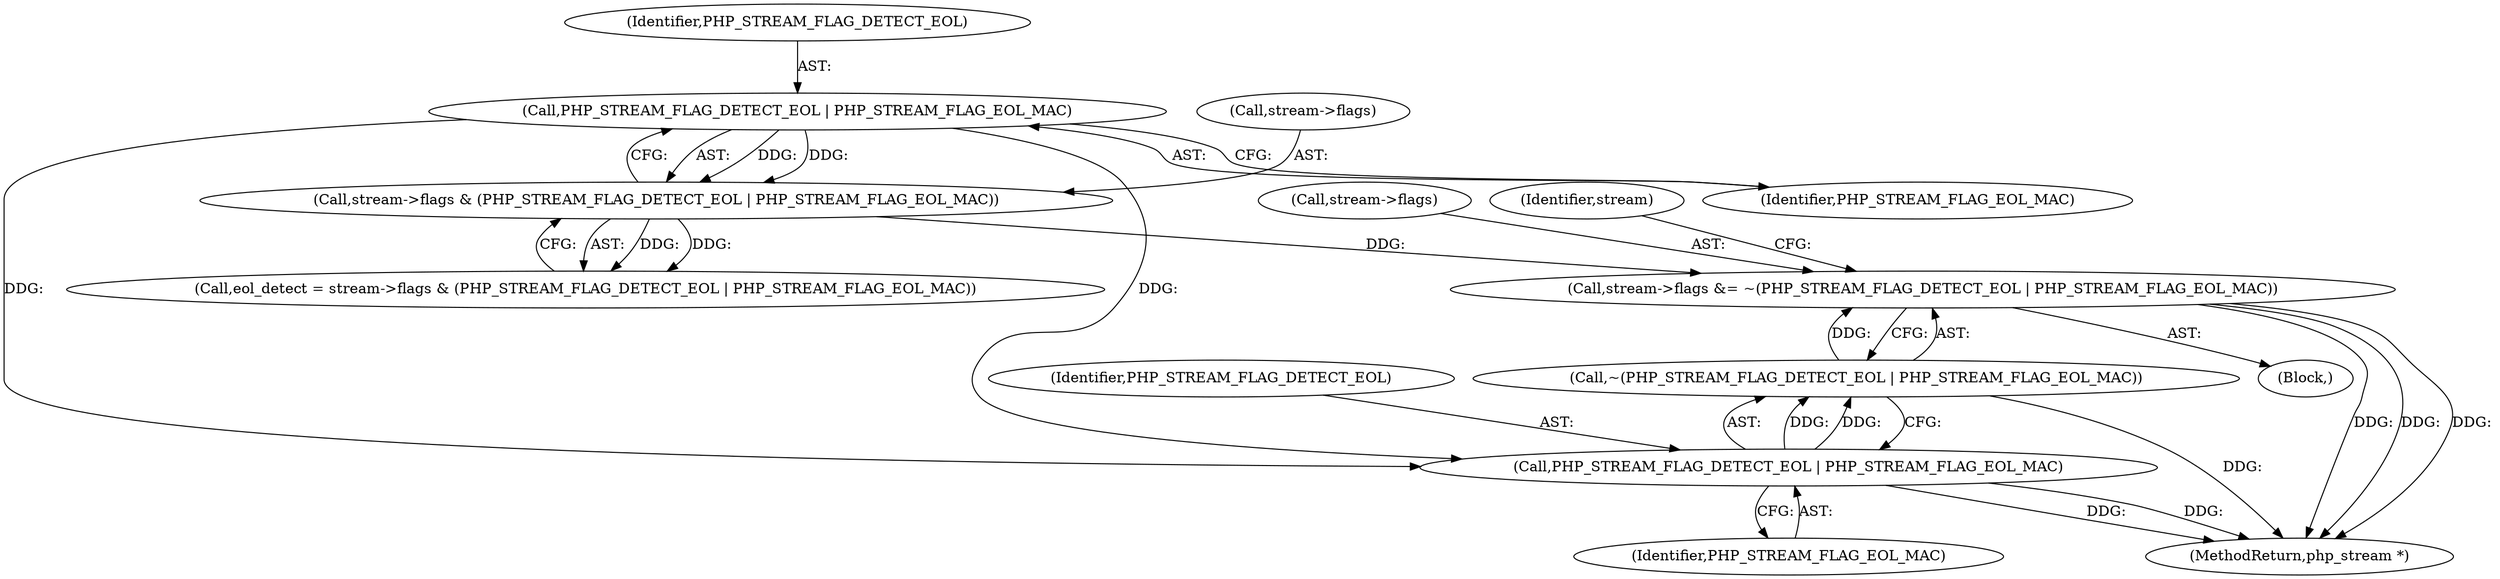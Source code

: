 digraph "0_php-src_523f230c831d7b33353203fa34aee4e92ac12bba@pointer" {
"1001113" [label="(Call,stream->flags &= ~(PHP_STREAM_FLAG_DETECT_EOL | PHP_STREAM_FLAG_EOL_MAC))"];
"1001106" [label="(Call,stream->flags & (PHP_STREAM_FLAG_DETECT_EOL | PHP_STREAM_FLAG_EOL_MAC))"];
"1001110" [label="(Call,PHP_STREAM_FLAG_DETECT_EOL | PHP_STREAM_FLAG_EOL_MAC)"];
"1001117" [label="(Call,~(PHP_STREAM_FLAG_DETECT_EOL | PHP_STREAM_FLAG_EOL_MAC))"];
"1001118" [label="(Call,PHP_STREAM_FLAG_DETECT_EOL | PHP_STREAM_FLAG_EOL_MAC)"];
"1000161" [label="(Block,)"];
"1001114" [label="(Call,stream->flags)"];
"1001122" [label="(Identifier,stream)"];
"1003241" [label="(MethodReturn,php_stream *)"];
"1001119" [label="(Identifier,PHP_STREAM_FLAG_DETECT_EOL)"];
"1001106" [label="(Call,stream->flags & (PHP_STREAM_FLAG_DETECT_EOL | PHP_STREAM_FLAG_EOL_MAC))"];
"1001104" [label="(Call,eol_detect = stream->flags & (PHP_STREAM_FLAG_DETECT_EOL | PHP_STREAM_FLAG_EOL_MAC))"];
"1001107" [label="(Call,stream->flags)"];
"1001120" [label="(Identifier,PHP_STREAM_FLAG_EOL_MAC)"];
"1001113" [label="(Call,stream->flags &= ~(PHP_STREAM_FLAG_DETECT_EOL | PHP_STREAM_FLAG_EOL_MAC))"];
"1001110" [label="(Call,PHP_STREAM_FLAG_DETECT_EOL | PHP_STREAM_FLAG_EOL_MAC)"];
"1001117" [label="(Call,~(PHP_STREAM_FLAG_DETECT_EOL | PHP_STREAM_FLAG_EOL_MAC))"];
"1001111" [label="(Identifier,PHP_STREAM_FLAG_DETECT_EOL)"];
"1001118" [label="(Call,PHP_STREAM_FLAG_DETECT_EOL | PHP_STREAM_FLAG_EOL_MAC)"];
"1001112" [label="(Identifier,PHP_STREAM_FLAG_EOL_MAC)"];
"1001113" -> "1000161"  [label="AST: "];
"1001113" -> "1001117"  [label="CFG: "];
"1001114" -> "1001113"  [label="AST: "];
"1001117" -> "1001113"  [label="AST: "];
"1001122" -> "1001113"  [label="CFG: "];
"1001113" -> "1003241"  [label="DDG: "];
"1001113" -> "1003241"  [label="DDG: "];
"1001113" -> "1003241"  [label="DDG: "];
"1001106" -> "1001113"  [label="DDG: "];
"1001117" -> "1001113"  [label="DDG: "];
"1001106" -> "1001104"  [label="AST: "];
"1001106" -> "1001110"  [label="CFG: "];
"1001107" -> "1001106"  [label="AST: "];
"1001110" -> "1001106"  [label="AST: "];
"1001104" -> "1001106"  [label="CFG: "];
"1001106" -> "1001104"  [label="DDG: "];
"1001106" -> "1001104"  [label="DDG: "];
"1001110" -> "1001106"  [label="DDG: "];
"1001110" -> "1001106"  [label="DDG: "];
"1001110" -> "1001112"  [label="CFG: "];
"1001111" -> "1001110"  [label="AST: "];
"1001112" -> "1001110"  [label="AST: "];
"1001110" -> "1001118"  [label="DDG: "];
"1001110" -> "1001118"  [label="DDG: "];
"1001117" -> "1001118"  [label="CFG: "];
"1001118" -> "1001117"  [label="AST: "];
"1001117" -> "1003241"  [label="DDG: "];
"1001118" -> "1001117"  [label="DDG: "];
"1001118" -> "1001117"  [label="DDG: "];
"1001118" -> "1001120"  [label="CFG: "];
"1001119" -> "1001118"  [label="AST: "];
"1001120" -> "1001118"  [label="AST: "];
"1001118" -> "1003241"  [label="DDG: "];
"1001118" -> "1003241"  [label="DDG: "];
}
